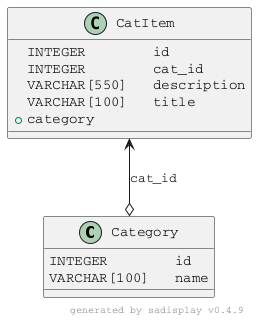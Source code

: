 @startuml

skinparam defaultFontName Courier

Class Category {
    INTEGER      ★ id  
    VARCHAR[100] ⚪ name
}

Class CatItem {
    INTEGER      ★ id         
    INTEGER      ☆ cat_id     
    VARCHAR[550] ⚪ description
    VARCHAR[100] ⚪ title      
    +            category     
}

CatItem <--o Category: cat_id

right footer generated by sadisplay v0.4.9

@enduml